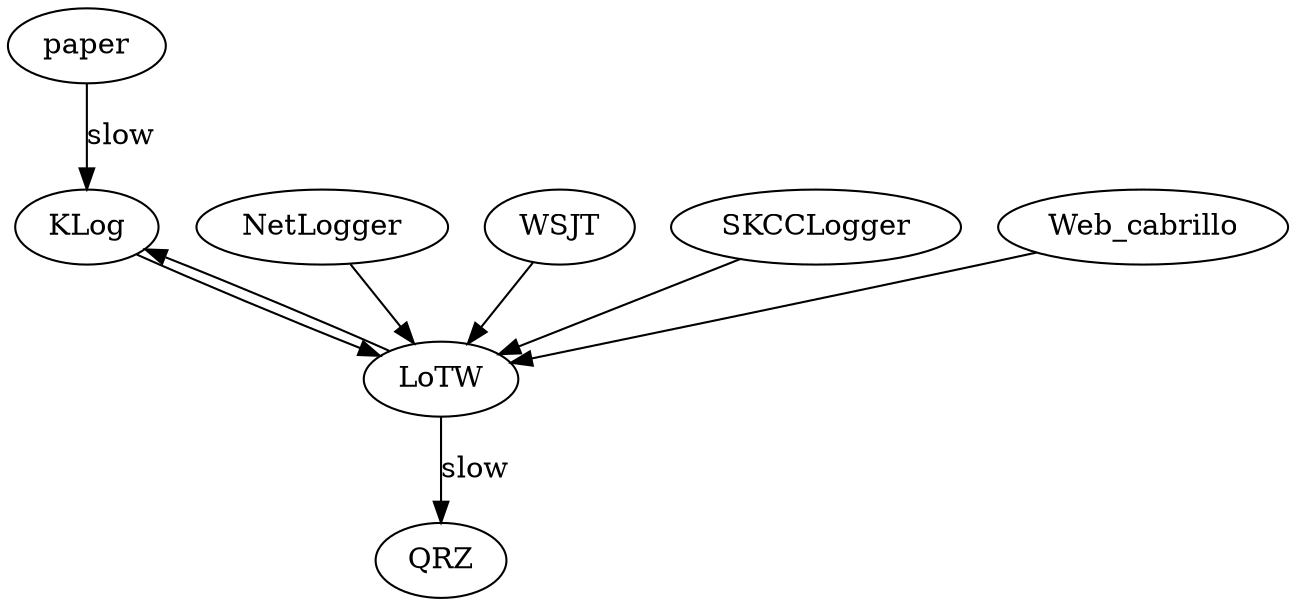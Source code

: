 digraph{

paper -> KLog [label="slow"];
KLog -> LoTW;
LoTW -> QRZ [label="slow"];
LoTW -> KLog;
NetLogger -> LoTW;
WSJT -> LoTW;
SKCCLogger -> LoTW;
Web_cabrillo -> LoTW;

}
